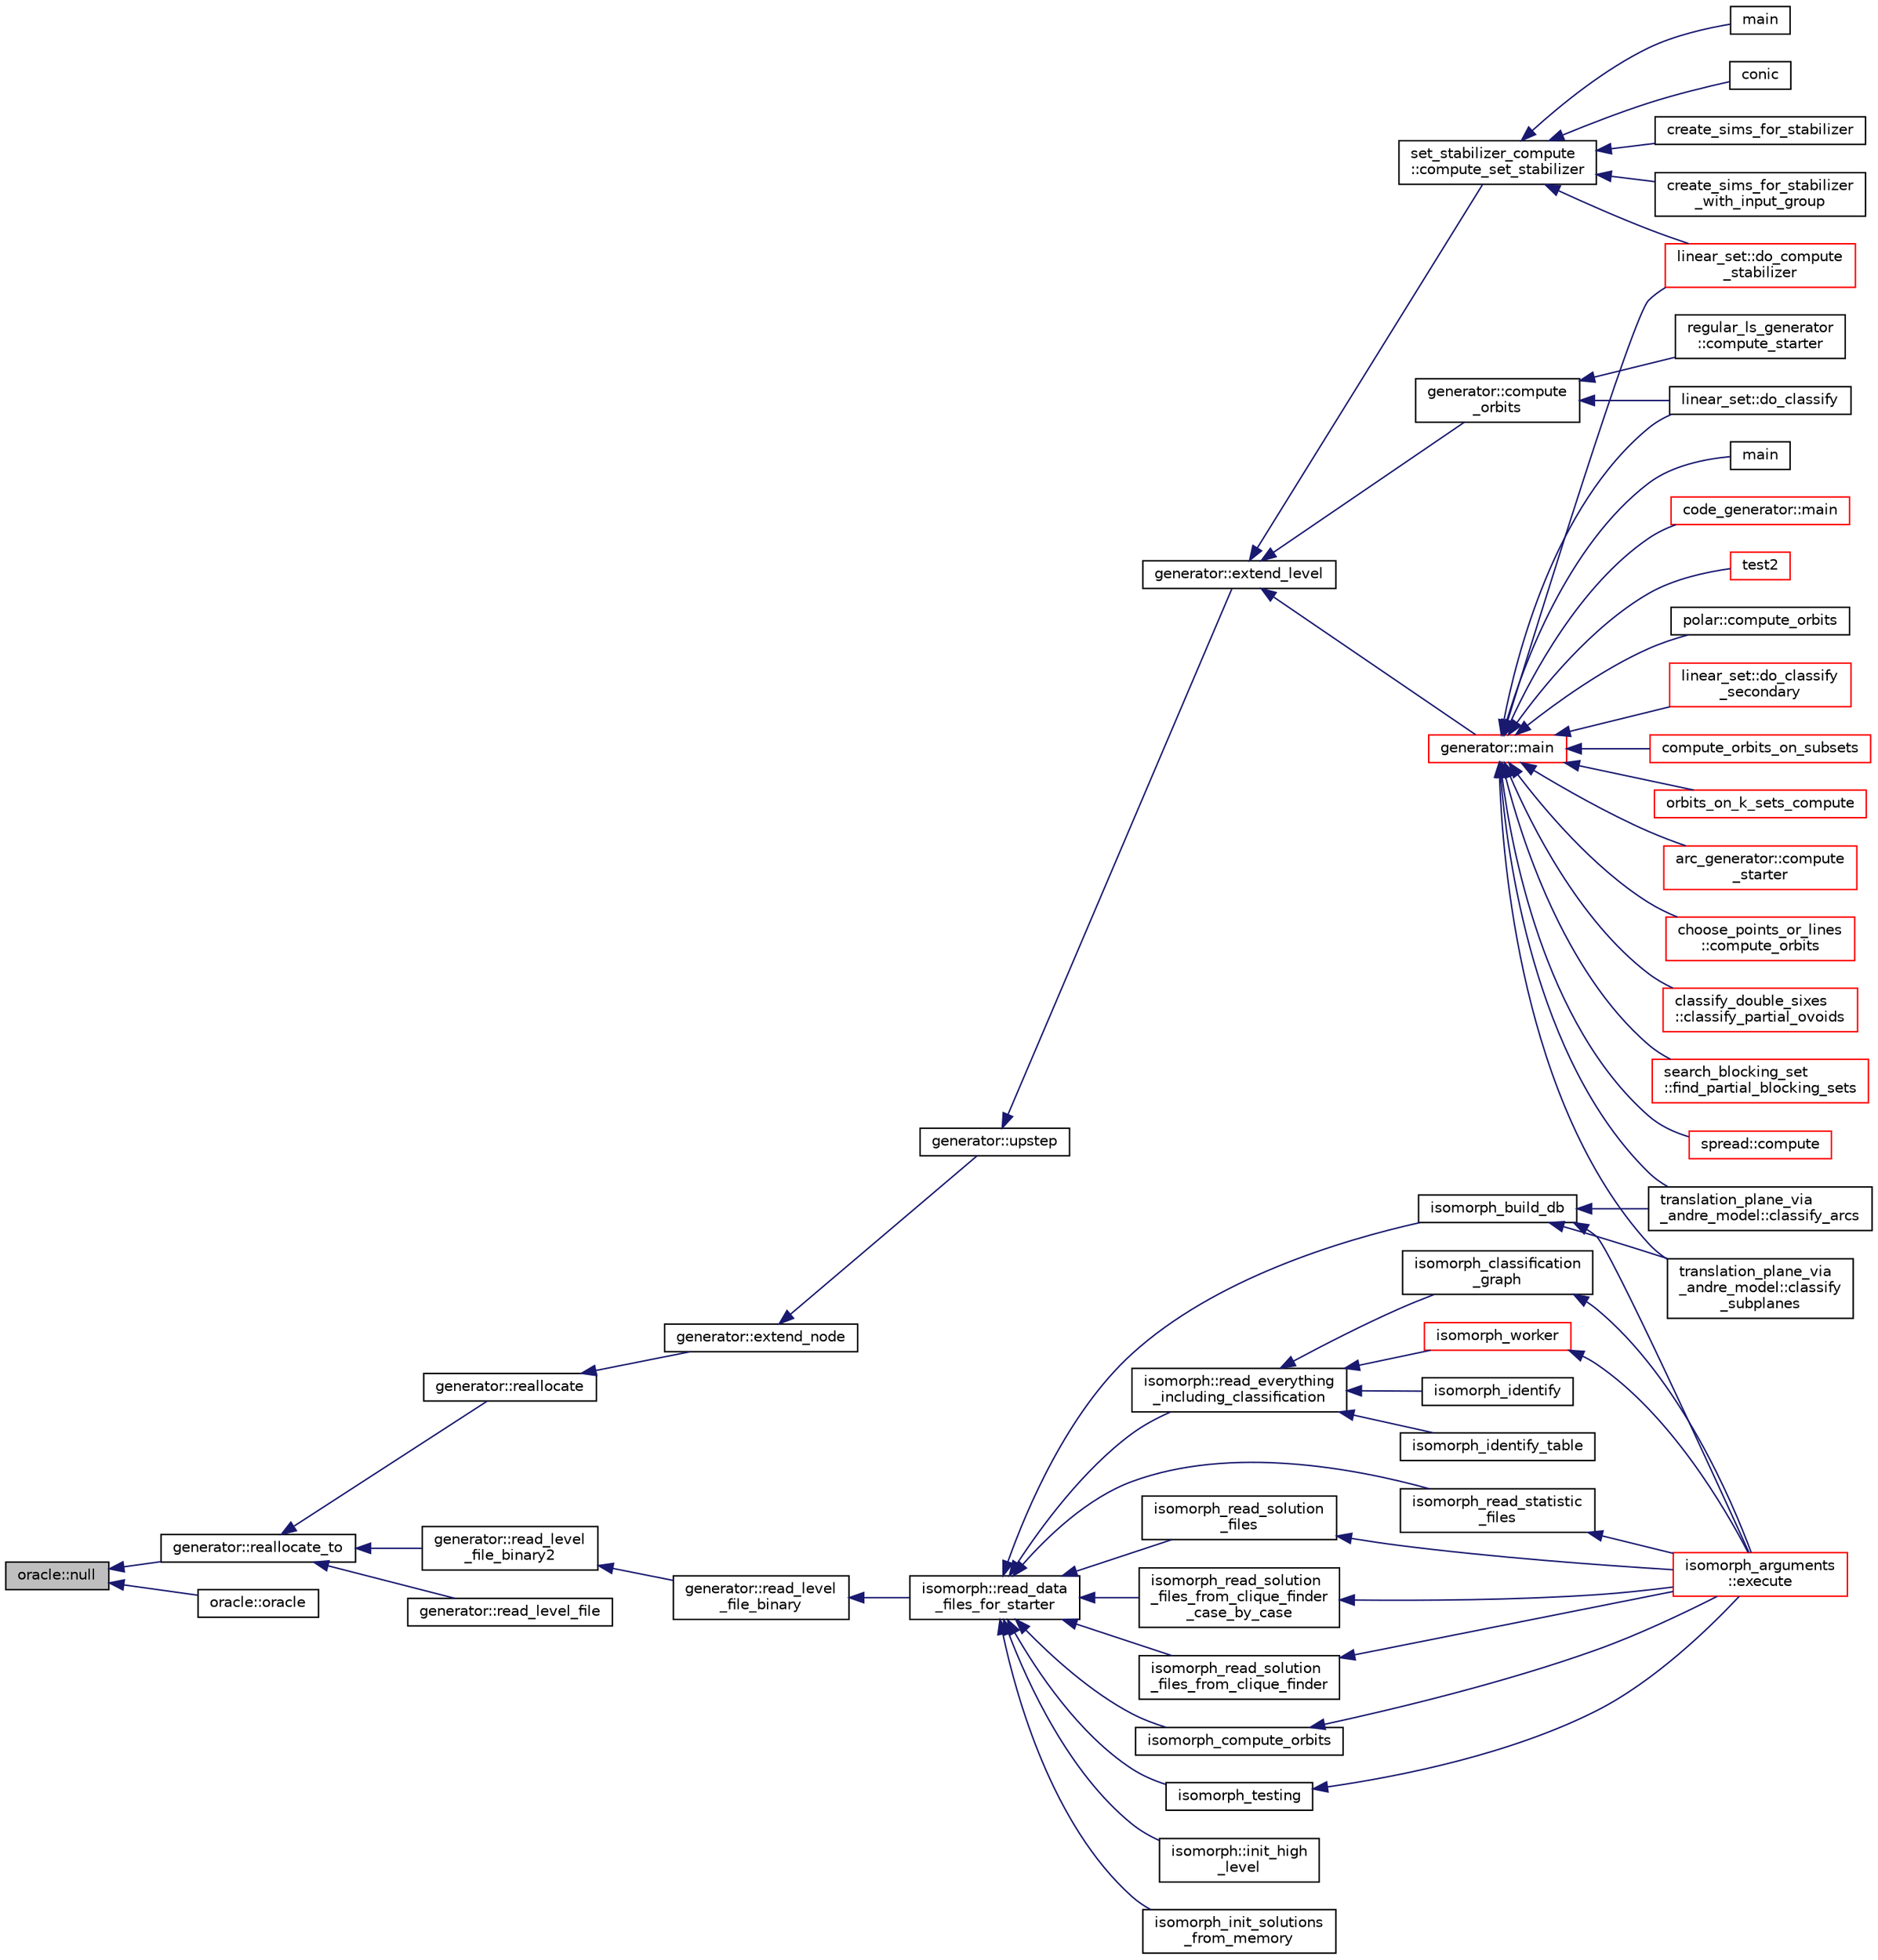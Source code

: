 digraph "oracle::null"
{
  edge [fontname="Helvetica",fontsize="10",labelfontname="Helvetica",labelfontsize="10"];
  node [fontname="Helvetica",fontsize="10",shape=record];
  rankdir="LR";
  Node6735 [label="oracle::null",height=0.2,width=0.4,color="black", fillcolor="grey75", style="filled", fontcolor="black"];
  Node6735 -> Node6736 [dir="back",color="midnightblue",fontsize="10",style="solid",fontname="Helvetica"];
  Node6736 [label="generator::reallocate_to",height=0.2,width=0.4,color="black", fillcolor="white", style="filled",URL="$d7/d73/classgenerator.html#aaabd1655d088257996d3faf26dfd552c"];
  Node6736 -> Node6737 [dir="back",color="midnightblue",fontsize="10",style="solid",fontname="Helvetica"];
  Node6737 [label="generator::reallocate",height=0.2,width=0.4,color="black", fillcolor="white", style="filled",URL="$d7/d73/classgenerator.html#a810e247a13d8ddd672583e5d8fb9a89e"];
  Node6737 -> Node6738 [dir="back",color="midnightblue",fontsize="10",style="solid",fontname="Helvetica"];
  Node6738 [label="generator::extend_node",height=0.2,width=0.4,color="black", fillcolor="white", style="filled",URL="$d7/d73/classgenerator.html#ac71fa071cf218f54cdd9306a541744ae"];
  Node6738 -> Node6739 [dir="back",color="midnightblue",fontsize="10",style="solid",fontname="Helvetica"];
  Node6739 [label="generator::upstep",height=0.2,width=0.4,color="black", fillcolor="white", style="filled",URL="$d7/d73/classgenerator.html#ae0f2cebdabc821837f633656d7b0fdfe"];
  Node6739 -> Node6740 [dir="back",color="midnightblue",fontsize="10",style="solid",fontname="Helvetica"];
  Node6740 [label="generator::extend_level",height=0.2,width=0.4,color="black", fillcolor="white", style="filled",URL="$d7/d73/classgenerator.html#a91b84d80ccec0cd2136bc221c30e0f8e"];
  Node6740 -> Node6741 [dir="back",color="midnightblue",fontsize="10",style="solid",fontname="Helvetica"];
  Node6741 [label="set_stabilizer_compute\l::compute_set_stabilizer",height=0.2,width=0.4,color="black", fillcolor="white", style="filled",URL="$d8/dc6/classset__stabilizer__compute.html#ad4f92074322e98c7cd0ed5d4f8486b76"];
  Node6741 -> Node6742 [dir="back",color="midnightblue",fontsize="10",style="solid",fontname="Helvetica"];
  Node6742 [label="main",height=0.2,width=0.4,color="black", fillcolor="white", style="filled",URL="$db/d67/test__hyperoval_8_c.html#a3c04138a5bfe5d72780bb7e82a18e627"];
  Node6741 -> Node6743 [dir="back",color="midnightblue",fontsize="10",style="solid",fontname="Helvetica"];
  Node6743 [label="conic",height=0.2,width=0.4,color="black", fillcolor="white", style="filled",URL="$d4/de8/conic_8_c.html#a96def9474b981a9d5831a9b48d85d652"];
  Node6741 -> Node6744 [dir="back",color="midnightblue",fontsize="10",style="solid",fontname="Helvetica"];
  Node6744 [label="linear_set::do_compute\l_stabilizer",height=0.2,width=0.4,color="red", fillcolor="white", style="filled",URL="$dd/d86/classlinear__set.html#ae8f58ded28fb5370f4459cca42b7463b"];
  Node6741 -> Node6747 [dir="back",color="midnightblue",fontsize="10",style="solid",fontname="Helvetica"];
  Node6747 [label="create_sims_for_stabilizer",height=0.2,width=0.4,color="black", fillcolor="white", style="filled",URL="$d0/d76/tl__algebra__and__number__theory_8h.html#af2c67d225072549409be710ac3cd30f8"];
  Node6741 -> Node6748 [dir="back",color="midnightblue",fontsize="10",style="solid",fontname="Helvetica"];
  Node6748 [label="create_sims_for_stabilizer\l_with_input_group",height=0.2,width=0.4,color="black", fillcolor="white", style="filled",URL="$d0/d76/tl__algebra__and__number__theory_8h.html#af5482567a8d6ba5c2fe593bf6f7f9a0f"];
  Node6740 -> Node6749 [dir="back",color="midnightblue",fontsize="10",style="solid",fontname="Helvetica"];
  Node6749 [label="generator::compute\l_orbits",height=0.2,width=0.4,color="black", fillcolor="white", style="filled",URL="$d7/d73/classgenerator.html#a23989bc20ecaaed39c4119c758367f40"];
  Node6749 -> Node6750 [dir="back",color="midnightblue",fontsize="10",style="solid",fontname="Helvetica"];
  Node6750 [label="regular_ls_generator\l::compute_starter",height=0.2,width=0.4,color="black", fillcolor="white", style="filled",URL="$d2/dd8/classregular__ls__generator.html#aa38907741058694a73194b02ceb4a53d"];
  Node6749 -> Node6751 [dir="back",color="midnightblue",fontsize="10",style="solid",fontname="Helvetica"];
  Node6751 [label="linear_set::do_classify",height=0.2,width=0.4,color="black", fillcolor="white", style="filled",URL="$dd/d86/classlinear__set.html#a3eb2dbce7fa8b71901dfc12f288ddd0c"];
  Node6740 -> Node6752 [dir="back",color="midnightblue",fontsize="10",style="solid",fontname="Helvetica"];
  Node6752 [label="generator::main",height=0.2,width=0.4,color="red", fillcolor="white", style="filled",URL="$d7/d73/classgenerator.html#a01abff8e9f231bf0d82e2e8e0061f242"];
  Node6752 -> Node6753 [dir="back",color="midnightblue",fontsize="10",style="solid",fontname="Helvetica"];
  Node6753 [label="main",height=0.2,width=0.4,color="black", fillcolor="white", style="filled",URL="$d2/d11/codes_8h.html#a217dbf8b442f20279ea00b898af96f52"];
  Node6752 -> Node6754 [dir="back",color="midnightblue",fontsize="10",style="solid",fontname="Helvetica"];
  Node6754 [label="code_generator::main",height=0.2,width=0.4,color="red", fillcolor="white", style="filled",URL="$db/d37/classcode__generator.html#ab3cf3a306e4032c2b471ac95321c599f"];
  Node6752 -> Node6756 [dir="back",color="midnightblue",fontsize="10",style="solid",fontname="Helvetica"];
  Node6756 [label="test2",height=0.2,width=0.4,color="red", fillcolor="white", style="filled",URL="$d9/db0/factor__space_8_c.html#a39d73a812e5fd8f1bc111e948368cb10"];
  Node6752 -> Node6758 [dir="back",color="midnightblue",fontsize="10",style="solid",fontname="Helvetica"];
  Node6758 [label="polar::compute_orbits",height=0.2,width=0.4,color="black", fillcolor="white", style="filled",URL="$da/d1c/classpolar.html#ac4c3c4f95d14c74ff4a3ec3f3479a1da"];
  Node6752 -> Node6751 [dir="back",color="midnightblue",fontsize="10",style="solid",fontname="Helvetica"];
  Node6752 -> Node6759 [dir="back",color="midnightblue",fontsize="10",style="solid",fontname="Helvetica"];
  Node6759 [label="linear_set::do_classify\l_secondary",height=0.2,width=0.4,color="red", fillcolor="white", style="filled",URL="$dd/d86/classlinear__set.html#a47eb7f9995f3343abd3bdfbf9a9a9162"];
  Node6752 -> Node6744 [dir="back",color="midnightblue",fontsize="10",style="solid",fontname="Helvetica"];
  Node6752 -> Node6762 [dir="back",color="midnightblue",fontsize="10",style="solid",fontname="Helvetica"];
  Node6762 [label="compute_orbits_on_subsets",height=0.2,width=0.4,color="red", fillcolor="white", style="filled",URL="$d3/d35/snakes__and__ladders__global_8_c.html#af33697aede0480110b1227f727252637"];
  Node6752 -> Node6780 [dir="back",color="midnightblue",fontsize="10",style="solid",fontname="Helvetica"];
  Node6780 [label="orbits_on_k_sets_compute",height=0.2,width=0.4,color="red", fillcolor="white", style="filled",URL="$d3/d35/snakes__and__ladders__global_8_c.html#a96743526b15703539d544499276aaa71"];
  Node6752 -> Node6791 [dir="back",color="midnightblue",fontsize="10",style="solid",fontname="Helvetica"];
  Node6791 [label="arc_generator::compute\l_starter",height=0.2,width=0.4,color="red", fillcolor="white", style="filled",URL="$d4/d21/classarc__generator.html#aad1dcec3a1c302e743d574bd1ac857d9"];
  Node6752 -> Node6796 [dir="back",color="midnightblue",fontsize="10",style="solid",fontname="Helvetica"];
  Node6796 [label="choose_points_or_lines\l::compute_orbits",height=0.2,width=0.4,color="red", fillcolor="white", style="filled",URL="$d6/d75/classchoose__points__or__lines.html#adc353e2d41dc8a39563322c8cdd85f61"];
  Node6752 -> Node6798 [dir="back",color="midnightblue",fontsize="10",style="solid",fontname="Helvetica"];
  Node6798 [label="classify_double_sixes\l::classify_partial_ovoids",height=0.2,width=0.4,color="red", fillcolor="white", style="filled",URL="$dd/d23/classclassify__double__sixes.html#a2253fca143a0e8a3e39655eb05668ae9"];
  Node6752 -> Node6800 [dir="back",color="midnightblue",fontsize="10",style="solid",fontname="Helvetica"];
  Node6800 [label="search_blocking_set\l::find_partial_blocking_sets",height=0.2,width=0.4,color="red", fillcolor="white", style="filled",URL="$dc/d36/classsearch__blocking__set.html#ad3fdb3d356db75a02c406bc9d4e9e9b6"];
  Node6752 -> Node6802 [dir="back",color="midnightblue",fontsize="10",style="solid",fontname="Helvetica"];
  Node6802 [label="spread::compute",height=0.2,width=0.4,color="red", fillcolor="white", style="filled",URL="$da/dc1/classspread.html#a9674466d3e03b8dad79882299c638a21"];
  Node6752 -> Node6804 [dir="back",color="midnightblue",fontsize="10",style="solid",fontname="Helvetica"];
  Node6804 [label="translation_plane_via\l_andre_model::classify_arcs",height=0.2,width=0.4,color="black", fillcolor="white", style="filled",URL="$d1/dcc/classtranslation__plane__via__andre__model.html#ac8f002e812a8b152d41e806688601c5e"];
  Node6752 -> Node6805 [dir="back",color="midnightblue",fontsize="10",style="solid",fontname="Helvetica"];
  Node6805 [label="translation_plane_via\l_andre_model::classify\l_subplanes",height=0.2,width=0.4,color="black", fillcolor="white", style="filled",URL="$d1/dcc/classtranslation__plane__via__andre__model.html#a794fefa95f0a7f7b887133375988ee55"];
  Node6736 -> Node6808 [dir="back",color="midnightblue",fontsize="10",style="solid",fontname="Helvetica"];
  Node6808 [label="generator::read_level\l_file_binary2",height=0.2,width=0.4,color="black", fillcolor="white", style="filled",URL="$d7/d73/classgenerator.html#a1122a5fc388f2ca946f920ed965eb8b7"];
  Node6808 -> Node6809 [dir="back",color="midnightblue",fontsize="10",style="solid",fontname="Helvetica"];
  Node6809 [label="generator::read_level\l_file_binary",height=0.2,width=0.4,color="black", fillcolor="white", style="filled",URL="$d7/d73/classgenerator.html#a03b82a8bd61e9d6af1a8c114274b2be2"];
  Node6809 -> Node6810 [dir="back",color="midnightblue",fontsize="10",style="solid",fontname="Helvetica"];
  Node6810 [label="isomorph::read_data\l_files_for_starter",height=0.2,width=0.4,color="black", fillcolor="white", style="filled",URL="$d3/d5f/classisomorph.html#a388ff858a7a437e12b5a96121294f48f"];
  Node6810 -> Node6811 [dir="back",color="midnightblue",fontsize="10",style="solid",fontname="Helvetica"];
  Node6811 [label="isomorph::init_high\l_level",height=0.2,width=0.4,color="black", fillcolor="white", style="filled",URL="$d3/d5f/classisomorph.html#a5cee5468cc8cc68eac1f6131faedfab2"];
  Node6810 -> Node6812 [dir="back",color="midnightblue",fontsize="10",style="solid",fontname="Helvetica"];
  Node6812 [label="isomorph::read_everything\l_including_classification",height=0.2,width=0.4,color="black", fillcolor="white", style="filled",URL="$d3/d5f/classisomorph.html#aa6a56e4522d3133a6ea65c9ac6de3924"];
  Node6812 -> Node6813 [dir="back",color="midnightblue",fontsize="10",style="solid",fontname="Helvetica"];
  Node6813 [label="isomorph_classification\l_graph",height=0.2,width=0.4,color="black", fillcolor="white", style="filled",URL="$d4/d7e/isomorph__global_8_c.html#a027e803e6cab7af4c400a71663bf4715"];
  Node6813 -> Node6788 [dir="back",color="midnightblue",fontsize="10",style="solid",fontname="Helvetica"];
  Node6788 [label="isomorph_arguments\l::execute",height=0.2,width=0.4,color="red", fillcolor="white", style="filled",URL="$d5/de4/classisomorph__arguments.html#aa85e472d14906abdd5672dc66027583e"];
  Node6812 -> Node6814 [dir="back",color="midnightblue",fontsize="10",style="solid",fontname="Helvetica"];
  Node6814 [label="isomorph_identify",height=0.2,width=0.4,color="black", fillcolor="white", style="filled",URL="$d4/d7e/isomorph__global_8_c.html#aa0fe57c73d5668eee10a6022ada7f6a3"];
  Node6812 -> Node6815 [dir="back",color="midnightblue",fontsize="10",style="solid",fontname="Helvetica"];
  Node6815 [label="isomorph_identify_table",height=0.2,width=0.4,color="black", fillcolor="white", style="filled",URL="$d4/d7e/isomorph__global_8_c.html#a9fd19ea945561cf2a6bb5c72dd4b1cb2"];
  Node6812 -> Node6816 [dir="back",color="midnightblue",fontsize="10",style="solid",fontname="Helvetica"];
  Node6816 [label="isomorph_worker",height=0.2,width=0.4,color="red", fillcolor="white", style="filled",URL="$d4/d7e/isomorph__global_8_c.html#ace3bb6ec719b02a35534309d4d3fe99a"];
  Node6816 -> Node6788 [dir="back",color="midnightblue",fontsize="10",style="solid",fontname="Helvetica"];
  Node6810 -> Node6817 [dir="back",color="midnightblue",fontsize="10",style="solid",fontname="Helvetica"];
  Node6817 [label="isomorph_read_statistic\l_files",height=0.2,width=0.4,color="black", fillcolor="white", style="filled",URL="$d4/d7e/isomorph__global_8_c.html#a78a6ee9d7dee4708fc721374bdebfa83"];
  Node6817 -> Node6788 [dir="back",color="midnightblue",fontsize="10",style="solid",fontname="Helvetica"];
  Node6810 -> Node6818 [dir="back",color="midnightblue",fontsize="10",style="solid",fontname="Helvetica"];
  Node6818 [label="isomorph_build_db",height=0.2,width=0.4,color="black", fillcolor="white", style="filled",URL="$d4/d7e/isomorph__global_8_c.html#a12eb18567e79a7978cb4f9e80d2055ac"];
  Node6818 -> Node6804 [dir="back",color="midnightblue",fontsize="10",style="solid",fontname="Helvetica"];
  Node6818 -> Node6805 [dir="back",color="midnightblue",fontsize="10",style="solid",fontname="Helvetica"];
  Node6818 -> Node6788 [dir="back",color="midnightblue",fontsize="10",style="solid",fontname="Helvetica"];
  Node6810 -> Node6819 [dir="back",color="midnightblue",fontsize="10",style="solid",fontname="Helvetica"];
  Node6819 [label="isomorph_read_solution\l_files",height=0.2,width=0.4,color="black", fillcolor="white", style="filled",URL="$d4/d7e/isomorph__global_8_c.html#a697da824ab34db5c830530fb3c97df24"];
  Node6819 -> Node6788 [dir="back",color="midnightblue",fontsize="10",style="solid",fontname="Helvetica"];
  Node6810 -> Node6820 [dir="back",color="midnightblue",fontsize="10",style="solid",fontname="Helvetica"];
  Node6820 [label="isomorph_init_solutions\l_from_memory",height=0.2,width=0.4,color="black", fillcolor="white", style="filled",URL="$d4/d7e/isomorph__global_8_c.html#a490bbe6199dc1e29d186b26834266e03"];
  Node6810 -> Node6821 [dir="back",color="midnightblue",fontsize="10",style="solid",fontname="Helvetica"];
  Node6821 [label="isomorph_read_solution\l_files_from_clique_finder\l_case_by_case",height=0.2,width=0.4,color="black", fillcolor="white", style="filled",URL="$d4/d7e/isomorph__global_8_c.html#a2a55ab4b2df6ae83f916cf01eccdf67c"];
  Node6821 -> Node6788 [dir="back",color="midnightblue",fontsize="10",style="solid",fontname="Helvetica"];
  Node6810 -> Node6822 [dir="back",color="midnightblue",fontsize="10",style="solid",fontname="Helvetica"];
  Node6822 [label="isomorph_read_solution\l_files_from_clique_finder",height=0.2,width=0.4,color="black", fillcolor="white", style="filled",URL="$d4/d7e/isomorph__global_8_c.html#ad8be067333430bfdd26c0a34549f4556"];
  Node6822 -> Node6788 [dir="back",color="midnightblue",fontsize="10",style="solid",fontname="Helvetica"];
  Node6810 -> Node6823 [dir="back",color="midnightblue",fontsize="10",style="solid",fontname="Helvetica"];
  Node6823 [label="isomorph_compute_orbits",height=0.2,width=0.4,color="black", fillcolor="white", style="filled",URL="$d4/d7e/isomorph__global_8_c.html#a592f3efd31146c0802f59837055f904f"];
  Node6823 -> Node6788 [dir="back",color="midnightblue",fontsize="10",style="solid",fontname="Helvetica"];
  Node6810 -> Node6824 [dir="back",color="midnightblue",fontsize="10",style="solid",fontname="Helvetica"];
  Node6824 [label="isomorph_testing",height=0.2,width=0.4,color="black", fillcolor="white", style="filled",URL="$d4/d7e/isomorph__global_8_c.html#a5a73cbe9f89c4727f086482ee2d238f9"];
  Node6824 -> Node6788 [dir="back",color="midnightblue",fontsize="10",style="solid",fontname="Helvetica"];
  Node6736 -> Node6825 [dir="back",color="midnightblue",fontsize="10",style="solid",fontname="Helvetica"];
  Node6825 [label="generator::read_level_file",height=0.2,width=0.4,color="black", fillcolor="white", style="filled",URL="$d7/d73/classgenerator.html#a2f706a252cb52357a8c214972a50c994"];
  Node6735 -> Node6826 [dir="back",color="midnightblue",fontsize="10",style="solid",fontname="Helvetica"];
  Node6826 [label="oracle::oracle",height=0.2,width=0.4,color="black", fillcolor="white", style="filled",URL="$d7/da7/classoracle.html#ad561602c9076eb46eebce4defa982caf"];
}
